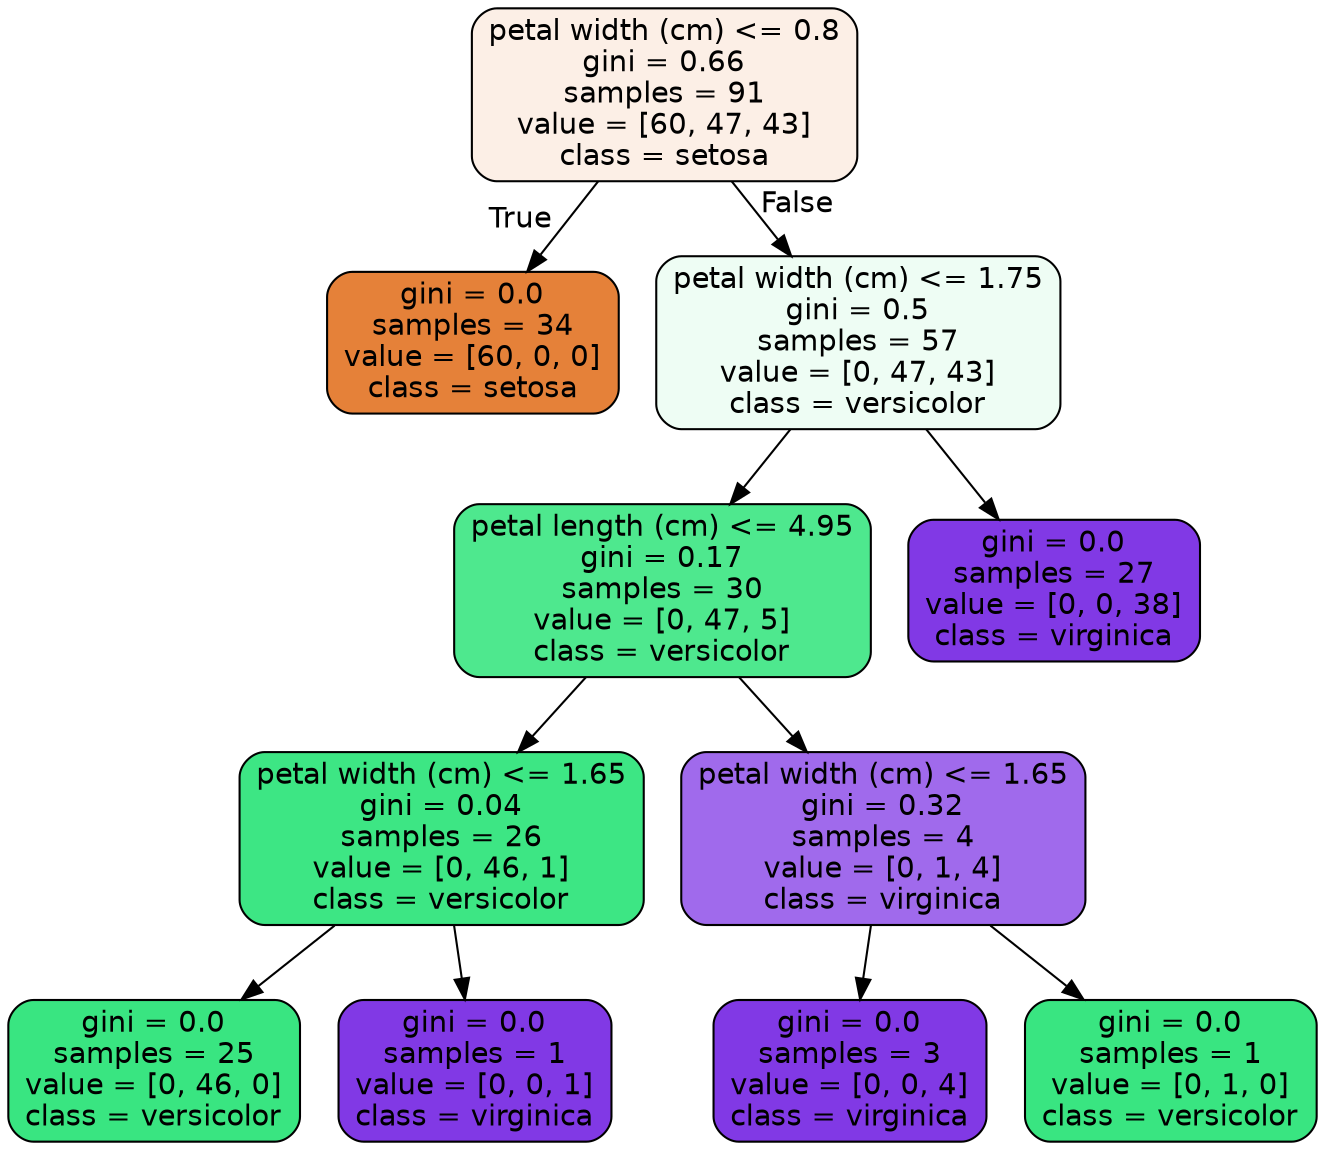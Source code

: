 digraph Tree {
node [shape=box, style="filled, rounded", color="black", fontname="helvetica"] ;
edge [fontname="helvetica"] ;
0 [label="petal width (cm) <= 0.8\ngini = 0.66\nsamples = 91\nvalue = [60, 47, 43]\nclass = setosa", fillcolor="#fcefe6"] ;
1 [label="gini = 0.0\nsamples = 34\nvalue = [60, 0, 0]\nclass = setosa", fillcolor="#e58139"] ;
0 -> 1 [labeldistance=2.5, labelangle=45, headlabel="True"] ;
2 [label="petal width (cm) <= 1.75\ngini = 0.5\nsamples = 57\nvalue = [0, 47, 43]\nclass = versicolor", fillcolor="#eefdf4"] ;
0 -> 2 [labeldistance=2.5, labelangle=-45, headlabel="False"] ;
3 [label="petal length (cm) <= 4.95\ngini = 0.17\nsamples = 30\nvalue = [0, 47, 5]\nclass = versicolor", fillcolor="#4ee88e"] ;
2 -> 3 ;
4 [label="petal width (cm) <= 1.65\ngini = 0.04\nsamples = 26\nvalue = [0, 46, 1]\nclass = versicolor", fillcolor="#3de684"] ;
3 -> 4 ;
5 [label="gini = 0.0\nsamples = 25\nvalue = [0, 46, 0]\nclass = versicolor", fillcolor="#39e581"] ;
4 -> 5 ;
6 [label="gini = 0.0\nsamples = 1\nvalue = [0, 0, 1]\nclass = virginica", fillcolor="#8139e5"] ;
4 -> 6 ;
7 [label="petal width (cm) <= 1.65\ngini = 0.32\nsamples = 4\nvalue = [0, 1, 4]\nclass = virginica", fillcolor="#a06aec"] ;
3 -> 7 ;
8 [label="gini = 0.0\nsamples = 3\nvalue = [0, 0, 4]\nclass = virginica", fillcolor="#8139e5"] ;
7 -> 8 ;
9 [label="gini = 0.0\nsamples = 1\nvalue = [0, 1, 0]\nclass = versicolor", fillcolor="#39e581"] ;
7 -> 9 ;
10 [label="gini = 0.0\nsamples = 27\nvalue = [0, 0, 38]\nclass = virginica", fillcolor="#8139e5"] ;
2 -> 10 ;
}